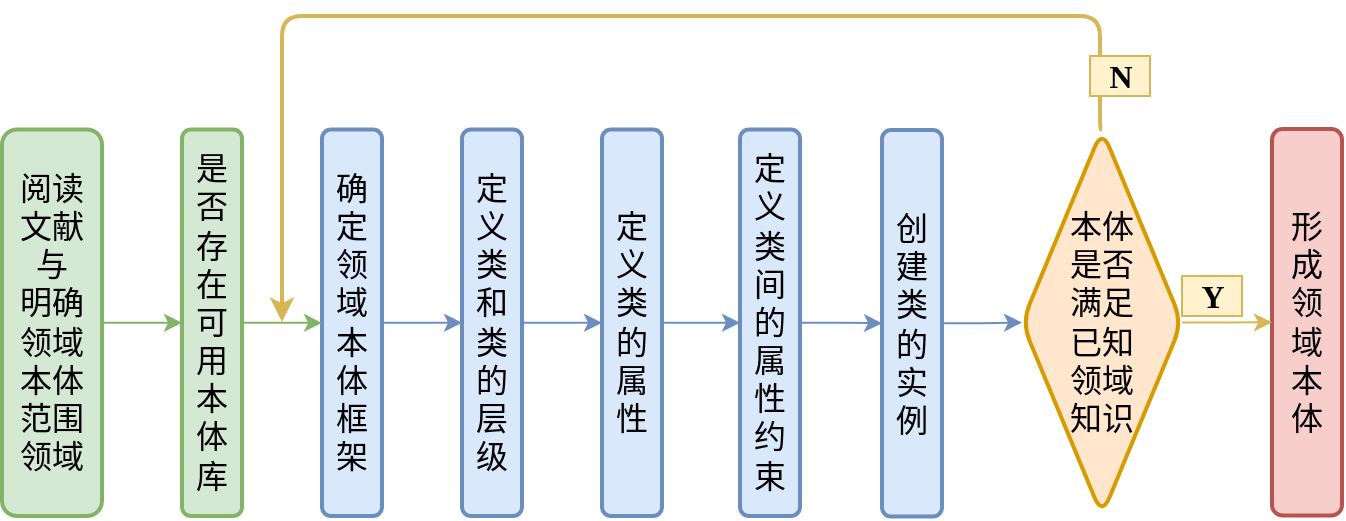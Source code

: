 <mxfile version="17.4.6" type="github">
  <diagram id="pkrnBZ31O33gXuKPcnR_" name="Page-1">
    <mxGraphModel dx="1422" dy="738" grid="1" gridSize="10" guides="1" tooltips="1" connect="1" arrows="1" fold="1" page="1" pageScale="1" pageWidth="827" pageHeight="1169" math="0" shadow="0">
      <root>
        <mxCell id="0" />
        <mxCell id="1" parent="0" />
        <mxCell id="-AvGqWu689xrTQzoSMUi-4" style="edgeStyle=orthogonalEdgeStyle;rounded=0;orthogonalLoop=1;jettySize=auto;html=1;exitX=1;exitY=0.5;exitDx=0;exitDy=0;entryX=0;entryY=0.5;entryDx=0;entryDy=0;fontSize=16;fontStyle=0;fontFamily=Times New Roman;sketch=0;shadow=0;metaEdit=0;snapToPoint=0;fixDash=0;backgroundOutline=0;enumerate=0;comic=0;fillColor=#d5e8d4;strokeColor=#82b366;" parent="1" source="kKUYvnr-Q00udqjfxyr7-1" target="-AvGqWu689xrTQzoSMUi-2" edge="1">
          <mxGeometry relative="1" as="geometry" />
        </mxCell>
        <mxCell id="kKUYvnr-Q00udqjfxyr7-1" value="&lt;font style=&quot;font-size: 16px;&quot;&gt;&lt;span style=&quot;font-size: 16px;&quot;&gt;阅读文献与&lt;br style=&quot;font-size: 16px;&quot;&gt;明确领域本体范围领域&lt;/span&gt;&lt;/font&gt;" style="rounded=1;whiteSpace=wrap;html=1;strokeWidth=2;fontStyle=0;perimeterSpacing=0;spacing=3;fontSize=16;fontFamily=Times New Roman;sketch=0;shadow=0;metaEdit=0;snapToPoint=0;fixDash=0;backgroundOutline=0;enumerate=0;comic=0;fillColor=#d5e8d4;strokeColor=#82b366;" parent="1" vertex="1">
          <mxGeometry x="30" y="206.75" width="50" height="193.25" as="geometry" />
        </mxCell>
        <mxCell id="-AvGqWu689xrTQzoSMUi-6" style="edgeStyle=orthogonalEdgeStyle;rounded=0;orthogonalLoop=1;jettySize=auto;html=1;exitX=1;exitY=0.5;exitDx=0;exitDy=0;entryX=0;entryY=0.5;entryDx=0;entryDy=0;fontSize=16;fontStyle=0;fontFamily=Times New Roman;sketch=0;shadow=0;metaEdit=0;snapToPoint=0;fixDash=0;backgroundOutline=0;enumerate=0;comic=0;fillColor=#dae8fc;strokeColor=#6c8ebf;" parent="1" source="kKUYvnr-Q00udqjfxyr7-2" target="kKUYvnr-Q00udqjfxyr7-3" edge="1">
          <mxGeometry relative="1" as="geometry" />
        </mxCell>
        <mxCell id="kKUYvnr-Q00udqjfxyr7-2" value="&lt;font style=&quot;font-size: 16px;&quot;&gt;&lt;span style=&quot;font-size: 16px;&quot;&gt;&lt;span style=&quot;font-size: 16px;&quot;&gt;确定领域本体框架&lt;/span&gt;&lt;/span&gt;&lt;/font&gt;" style="rounded=1;whiteSpace=wrap;html=1;strokeWidth=2;fontStyle=0;spacing=3;fontSize=16;fontFamily=Times New Roman;sketch=0;shadow=0;metaEdit=0;snapToPoint=0;fixDash=0;backgroundOutline=0;enumerate=0;comic=0;fillColor=#dae8fc;strokeColor=#6c8ebf;" parent="1" vertex="1">
          <mxGeometry x="190" y="206.75" width="30" height="193.25" as="geometry" />
        </mxCell>
        <mxCell id="-AvGqWu689xrTQzoSMUi-7" style="edgeStyle=orthogonalEdgeStyle;rounded=0;orthogonalLoop=1;jettySize=auto;html=1;exitX=1;exitY=0.5;exitDx=0;exitDy=0;entryX=0;entryY=0.5;entryDx=0;entryDy=0;fontSize=16;fontStyle=0;fontFamily=Times New Roman;sketch=0;shadow=0;metaEdit=0;snapToPoint=0;fixDash=0;backgroundOutline=0;enumerate=0;comic=0;fillColor=#dae8fc;strokeColor=#6c8ebf;" parent="1" source="kKUYvnr-Q00udqjfxyr7-3" target="kKUYvnr-Q00udqjfxyr7-4" edge="1">
          <mxGeometry relative="1" as="geometry" />
        </mxCell>
        <mxCell id="kKUYvnr-Q00udqjfxyr7-3" value="&lt;font style=&quot;font-size: 16px;&quot;&gt;&lt;span style=&quot;font-size: 16px;&quot;&gt;&lt;span style=&quot;font-size: 16px;&quot;&gt;定义类和类的层级&lt;/span&gt;&lt;/span&gt;&lt;/font&gt;" style="rounded=1;whiteSpace=wrap;html=1;strokeWidth=2;fontStyle=0;spacing=3;fontSize=16;fontFamily=Times New Roman;sketch=0;shadow=0;metaEdit=0;snapToPoint=0;fixDash=0;backgroundOutline=0;enumerate=0;comic=0;fillColor=#dae8fc;strokeColor=#6c8ebf;" parent="1" vertex="1">
          <mxGeometry x="260" y="206.75" width="30" height="193.25" as="geometry" />
        </mxCell>
        <mxCell id="-AvGqWu689xrTQzoSMUi-8" style="edgeStyle=orthogonalEdgeStyle;rounded=0;orthogonalLoop=1;jettySize=auto;html=1;exitX=1;exitY=0.5;exitDx=0;exitDy=0;entryX=0;entryY=0.5;entryDx=0;entryDy=0;fontSize=16;fontStyle=0;fontFamily=Times New Roman;sketch=0;shadow=0;metaEdit=0;snapToPoint=0;fixDash=0;backgroundOutline=0;enumerate=0;comic=0;fillColor=#dae8fc;strokeColor=#6c8ebf;" parent="1" source="kKUYvnr-Q00udqjfxyr7-4" target="kKUYvnr-Q00udqjfxyr7-5" edge="1">
          <mxGeometry relative="1" as="geometry" />
        </mxCell>
        <mxCell id="kKUYvnr-Q00udqjfxyr7-4" value="&lt;font style=&quot;font-size: 16px&quot;&gt;&lt;span style=&quot;font-size: 16px&quot;&gt;&lt;span style=&quot;font-size: 16px&quot;&gt;定义类的属性&lt;/span&gt;&lt;/span&gt;&lt;/font&gt;" style="rounded=1;whiteSpace=wrap;html=1;strokeWidth=2;fontStyle=0;spacing=3;fontSize=16;fontFamily=Times New Roman;sketch=0;shadow=0;metaEdit=0;snapToPoint=0;fixDash=0;backgroundOutline=0;enumerate=0;comic=0;fillColor=#dae8fc;strokeColor=#6c8ebf;" parent="1" vertex="1">
          <mxGeometry x="330" y="206.75" width="30" height="193.25" as="geometry" />
        </mxCell>
        <mxCell id="-AvGqWu689xrTQzoSMUi-9" style="edgeStyle=orthogonalEdgeStyle;rounded=0;orthogonalLoop=1;jettySize=auto;html=1;exitX=1;exitY=0.5;exitDx=0;exitDy=0;entryX=0;entryY=0.5;entryDx=0;entryDy=0;fontSize=16;fontStyle=0;fontFamily=Times New Roman;sketch=0;shadow=0;metaEdit=0;snapToPoint=0;fixDash=0;backgroundOutline=0;enumerate=0;comic=0;fillColor=#dae8fc;strokeColor=#6c8ebf;" parent="1" source="kKUYvnr-Q00udqjfxyr7-5" target="kKUYvnr-Q00udqjfxyr7-6" edge="1">
          <mxGeometry relative="1" as="geometry" />
        </mxCell>
        <mxCell id="kKUYvnr-Q00udqjfxyr7-5" value="&lt;font style=&quot;font-size: 16px;&quot;&gt;&lt;span style=&quot;font-size: 16px;&quot;&gt;&lt;span style=&quot;font-size: 16px;&quot;&gt;定义类间的属性约束&lt;/span&gt;&lt;/span&gt;&lt;/font&gt;" style="rounded=1;whiteSpace=wrap;html=1;strokeWidth=2;fontStyle=0;spacing=3;fontSize=16;fontFamily=Times New Roman;sketch=0;shadow=0;metaEdit=0;snapToPoint=0;fixDash=0;backgroundOutline=0;enumerate=0;comic=0;fillColor=#dae8fc;strokeColor=#6c8ebf;" parent="1" vertex="1">
          <mxGeometry x="399" y="206.75" width="30" height="193.25" as="geometry" />
        </mxCell>
        <mxCell id="-AvGqWu689xrTQzoSMUi-10" style="edgeStyle=orthogonalEdgeStyle;rounded=0;orthogonalLoop=1;jettySize=auto;html=1;exitX=1;exitY=0.5;exitDx=0;exitDy=0;entryX=0;entryY=0.5;entryDx=0;entryDy=0;fontSize=16;fontStyle=0;fontFamily=Times New Roman;sketch=0;shadow=0;metaEdit=0;snapToPoint=0;fixDash=0;backgroundOutline=0;enumerate=0;comic=0;fillColor=#dae8fc;strokeColor=#6c8ebf;" parent="1" source="kKUYvnr-Q00udqjfxyr7-6" target="-AvGqWu689xrTQzoSMUi-3" edge="1">
          <mxGeometry relative="1" as="geometry" />
        </mxCell>
        <mxCell id="kKUYvnr-Q00udqjfxyr7-6" value="&lt;font style=&quot;font-size: 16px;&quot;&gt;&lt;span style=&quot;font-size: 16px;&quot;&gt;&lt;span style=&quot;font-size: 16px;&quot;&gt;创建类的实例&lt;/span&gt;&lt;/span&gt;&lt;/font&gt;" style="rounded=1;whiteSpace=wrap;html=1;strokeWidth=2;fontStyle=0;spacing=3;fontSize=16;fontFamily=Times New Roman;sketch=0;shadow=0;metaEdit=0;snapToPoint=0;fixDash=0;backgroundOutline=0;enumerate=0;comic=0;fillColor=#dae8fc;strokeColor=#6c8ebf;" parent="1" vertex="1">
          <mxGeometry x="470" y="207" width="30" height="193.25" as="geometry" />
        </mxCell>
        <mxCell id="kKUYvnr-Q00udqjfxyr7-8" value="&lt;font style=&quot;font-size: 16px;&quot;&gt;&lt;span style=&quot;font-size: 16px;&quot;&gt;&lt;span style=&quot;font-size: 16px;&quot;&gt;形成领域本体&lt;/span&gt;&lt;/span&gt;&lt;/font&gt;" style="rounded=1;whiteSpace=wrap;html=1;strokeWidth=2;fontStyle=0;spacing=3;fontSize=16;fontFamily=Times New Roman;sketch=0;shadow=0;metaEdit=0;snapToPoint=0;fixDash=0;backgroundOutline=0;enumerate=0;comic=0;fillColor=#f8cecc;strokeColor=#b85450;" parent="1" vertex="1">
          <mxGeometry x="665" y="206.5" width="35" height="193.25" as="geometry" />
        </mxCell>
        <mxCell id="-AvGqWu689xrTQzoSMUi-5" style="edgeStyle=orthogonalEdgeStyle;rounded=0;orthogonalLoop=1;jettySize=auto;html=1;exitX=1;exitY=0.5;exitDx=0;exitDy=0;fontSize=16;fontStyle=0;fontFamily=Times New Roman;sketch=0;shadow=0;metaEdit=0;snapToPoint=0;fixDash=0;backgroundOutline=0;enumerate=0;comic=0;fillColor=#d5e8d4;strokeColor=#82b366;" parent="1" source="-AvGqWu689xrTQzoSMUi-2" target="kKUYvnr-Q00udqjfxyr7-2" edge="1">
          <mxGeometry relative="1" as="geometry" />
        </mxCell>
        <mxCell id="-AvGqWu689xrTQzoSMUi-2" value="&lt;font style=&quot;font-size: 16px;&quot;&gt;&lt;span style=&quot;font-size: 16px;&quot;&gt;是否存在可用本体库&lt;/span&gt;&lt;/font&gt;" style="rounded=1;whiteSpace=wrap;html=1;strokeWidth=2;fontStyle=0;perimeterSpacing=0;spacing=3;fontSize=16;fontFamily=Times New Roman;sketch=0;shadow=0;metaEdit=0;snapToPoint=0;fixDash=0;backgroundOutline=0;enumerate=0;comic=0;glass=0;fillColor=#d5e8d4;strokeColor=#82b366;" parent="1" vertex="1">
          <mxGeometry x="120" y="206.75" width="30" height="193.25" as="geometry" />
        </mxCell>
        <mxCell id="-AvGqWu689xrTQzoSMUi-11" style="edgeStyle=orthogonalEdgeStyle;rounded=0;orthogonalLoop=1;jettySize=auto;html=1;exitX=1;exitY=0.5;exitDx=0;exitDy=0;entryX=0;entryY=0.5;entryDx=0;entryDy=0;fontSize=16;fontStyle=0;fontFamily=Times New Roman;sketch=0;shadow=0;metaEdit=0;snapToPoint=0;fixDash=0;backgroundOutline=0;enumerate=0;comic=0;fillColor=#fff2cc;strokeColor=#d6b656;" parent="1" source="-AvGqWu689xrTQzoSMUi-3" target="kKUYvnr-Q00udqjfxyr7-8" edge="1">
          <mxGeometry relative="1" as="geometry" />
        </mxCell>
        <mxCell id="-AvGqWu689xrTQzoSMUi-13" style="edgeStyle=orthogonalEdgeStyle;rounded=1;orthogonalLoop=1;jettySize=auto;html=1;exitX=0.5;exitY=0;exitDx=0;exitDy=0;fontSize=16;strokeWidth=2;fontStyle=0;fontFamily=Times New Roman;sketch=0;shadow=0;metaEdit=0;snapToPoint=0;fixDash=0;backgroundOutline=0;enumerate=0;comic=0;fillColor=#fff2cc;strokeColor=#d6b656;" parent="1" source="-AvGqWu689xrTQzoSMUi-3" edge="1">
          <mxGeometry relative="1" as="geometry">
            <mxPoint x="170" y="303" as="targetPoint" />
            <Array as="points">
              <mxPoint x="579" y="207" />
              <mxPoint x="579" y="150" />
              <mxPoint x="170" y="150" />
            </Array>
          </mxGeometry>
        </mxCell>
        <mxCell id="-AvGqWu689xrTQzoSMUi-3" value="&lt;span style=&quot;font-size: 16px;&quot;&gt;本体&lt;br style=&quot;font-size: 16px;&quot;&gt;是否&lt;br style=&quot;font-size: 16px;&quot;&gt;满足&lt;br style=&quot;font-size: 16px;&quot;&gt;已知&lt;br style=&quot;font-size: 16px;&quot;&gt;领域&lt;br style=&quot;font-size: 16px;&quot;&gt;知识&lt;/span&gt;" style="rhombus;whiteSpace=wrap;html=1;rounded=1;fontSize=16;fontStyle=0;strokeWidth=2;fontFamily=Times New Roman;sketch=0;shadow=0;metaEdit=0;snapToPoint=0;fixDash=0;backgroundOutline=0;enumerate=0;comic=0;fillColor=#ffe6cc;strokeColor=#d79b00;" parent="1" vertex="1">
          <mxGeometry x="540" y="206.75" width="80" height="193" as="geometry" />
        </mxCell>
        <mxCell id="-AvGqWu689xrTQzoSMUi-14" value="&lt;font style=&quot;font-size: 16px;&quot;&gt;&lt;span style=&quot;font-size: 16px;&quot;&gt;Y&lt;/span&gt;&lt;/font&gt;" style="text;html=1;align=center;verticalAlign=middle;resizable=0;points=[];autosize=1;strokeColor=#d6b656;fillColor=#fff2cc;fontSize=16;fontStyle=1;fontFamily=Times New Roman;sketch=0;shadow=0;metaEdit=0;snapToPoint=0;fixDash=0;backgroundOutline=0;enumerate=0;comic=0;" parent="1" vertex="1">
          <mxGeometry x="620" y="280" width="30" height="20" as="geometry" />
        </mxCell>
        <mxCell id="-AvGqWu689xrTQzoSMUi-15" value="&lt;span style=&quot;font-size: 16px;&quot;&gt;N&lt;/span&gt;" style="text;html=1;align=center;verticalAlign=middle;resizable=0;points=[];autosize=1;strokeColor=#d6b656;fillColor=#fff2cc;fontSize=16;fontFamily=Times New Roman;fontStyle=1;sketch=0;shadow=0;metaEdit=0;snapToPoint=0;fixDash=0;backgroundOutline=0;enumerate=0;comic=0;" parent="1" vertex="1">
          <mxGeometry x="574" y="170" width="30" height="20" as="geometry" />
        </mxCell>
      </root>
    </mxGraphModel>
  </diagram>
</mxfile>
